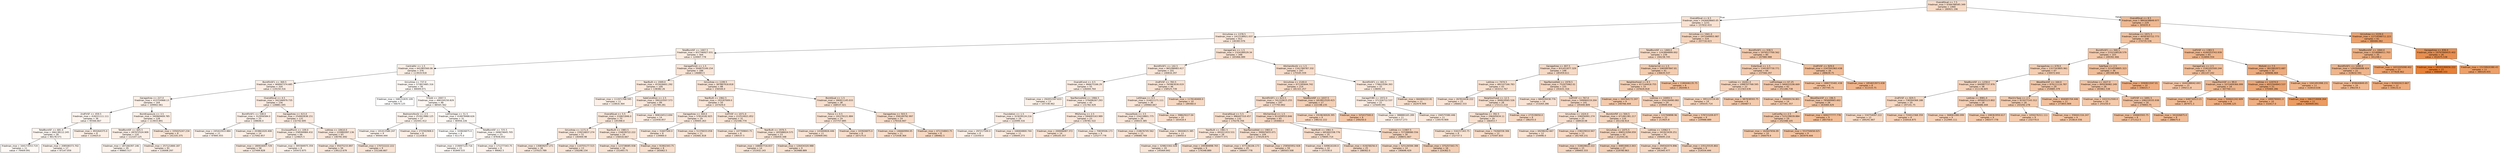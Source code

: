 digraph Tree {
node [shape=box, style="filled", color="black", fontname="helvetica"] ;
edge [fontname="helvetica"] ;
0 [label="OverallQual <= 7.5\nfriedman_mse = 6306788585.349\nsamples = 1460\nvalue = 180921.196", fillcolor="#f8dcc7"] ;
1 [label="OverallQual <= 6.5\nfriedman_mse = 2426928665.05\nsamples = 1231\nvalue = 157832.433", fillcolor="#f9e2d2"] ;
0 -> 1 [labeldistance=2.5, labelangle=45, headlabel="True"] ;
2 [label="GrLivArea <= 1378.5\nfriedman_mse = 1411538921.037\nsamples = 912\nvalue = 140383.976", fillcolor="#fae7d9"] ;
1 -> 2 ;
3 [label="TotalBsmtSF <= 1007.5\nfriedman_mse = 837746927.031\nsamples = 564\nvalue = 124907.778", fillcolor="#fbece0"] ;
2 -> 3 ;
4 [label="CentralAir <= 1.5\nfriedman_mse = 641983560.06\nsamples = 376\nvalue = 113919.918", fillcolor="#fcefe5"] ;
3 -> 4 ;
5 [label="BsmtFinSF1 <= 369.5\nfriedman_mse = 469947374.685\nsamples = 320\nvalue = 119154.316", fillcolor="#fbede3"] ;
4 -> 5 ;
6 [label="GarageArea <= 227.0\nfriedman_mse = 415724968.13\nsamples = 164\nvalue = 109902.061", fillcolor="#fcf0e7"] ;
5 -> 6 ;
7 [label="2ndFlrSF <= 459.5\nfriedman_mse = 418221111.111\nsamples = 36\nvalue = 95566.667", fillcolor="#fdf4ee"] ;
6 -> 7 ;
8 [label="TotalBsmtSF <= 681.0\nfriedman_mse = 266138112.245\nsamples = 28\nvalue = 90178.571", fillcolor="#fdf5f0"] ;
7 -> 8 ;
9 [label="friedman_mse = 164173553.719\nsamples = 11\nvalue = 79409.091", fillcolor="#fef9f5"] ;
8 -> 9 ;
10 [label="friedman_mse = 208508373.702\nsamples = 17\nvalue = 97147.059", fillcolor="#fdf3ed"] ;
8 -> 10 ;
11 [label="friedman_mse = 493264375.0\nsamples = 8\nvalue = 114425.0", fillcolor="#fcefe5"] ;
7 -> 11 ;
12 [label="BsmtExposure <= 3.5\nfriedman_mse = 340969409.785\nsamples = 128\nvalue = 113933.891", fillcolor="#fcefe5"] ;
6 -> 12 ;
13 [label="TotalBsmtSF <= 605.5\nfriedman_mse = 287972524.909\nsamples = 120\nvalue = 112107.125", fillcolor="#fcefe6"] ;
12 -> 13 ;
14 [label="friedman_mse = 187166397.146\nsamples = 29\nvalue = 99865.517", fillcolor="#fcf3ec"] ;
13 -> 14 ;
15 [label="friedman_mse = 257121800.187\nsamples = 91\nvalue = 116008.297", fillcolor="#fceee4"] ;
13 -> 15 ;
16 [label="friedman_mse = 335025247.234\nsamples = 8\nvalue = 141335.375", fillcolor="#fae7d9"] ;
12 -> 16 ;
17 [label="OverallQual <= 4.5\nfriedman_mse = 342346979.735\nsamples = 156\nvalue = 128881.045", fillcolor="#fbeadf"] ;
5 -> 17 ;
18 [label="BsmtFinSF1 <= 548.0\nfriedman_mse = 312956584.0\nsamples = 25\nvalue = 108646.0", fillcolor="#fcf0e8"] ;
17 -> 18 ;
19 [label="friedman_mse = 245422933.884\nsamples = 11\nvalue = 97895.455", fillcolor="#fdf3ed"] ;
18 -> 19 ;
20 [label="friedman_mse = 203861020.408\nsamples = 14\nvalue = 117092.857", fillcolor="#fbeee4"] ;
18 -> 20 ;
21 [label="GarageArea <= 415.0\nfriedman_mse = 254902838.151\nsamples = 131\nvalue = 132742.695", fillcolor="#fbe9dd"] ;
17 -> 21 ;
22 [label="EnclosedPorch <= 109.0\nfriedman_mse = 258594984.432\nsamples = 66\nvalue = 124825.5", fillcolor="#fbece0"] ;
21 -> 22 ;
23 [label="friedman_mse = 180916007.729\nsamples = 58\nvalue = 127494.828", fillcolor="#fbebdf"] ;
22 -> 23 ;
24 [label="friedman_mse = 395584975.359\nsamples = 8\nvalue = 105472.875", fillcolor="#fcf1e9"] ;
22 -> 24 ;
25 [label="LotArea <= 10610.0\nfriedman_mse = 122882097.136\nsamples = 65\nvalue = 140781.692", fillcolor="#fae7d9"] ;
21 -> 25 ;
26 [label="friedman_mse = 95075233.897\nsamples = 56\nvalue = 139112.679", fillcolor="#fae7da"] ;
25 -> 26 ;
27 [label="friedman_mse = 170722222.222\nsamples = 9\nvalue = 151166.667", fillcolor="#f9e4d5"] ;
25 -> 27 ;
28 [label="GrLivArea <= 737.0\nfriedman_mse = 573823485.316\nsamples = 56\nvalue = 84009.071", fillcolor="#fdf7f3"] ;
4 -> 28 ;
29 [label="friedman_mse = 348151835.109\nsamples = 8\nvalue = 56670.125", fillcolor="#ffffff"] ;
28 -> 29 ;
30 [label="YrSold <= 2007.5\nfriedman_mse = 466104150.829\nsamples = 48\nvalue = 88565.562", fillcolor="#fdf6f1"] ;
28 -> 30 ;
31 [label="BedroomAbvGr <= 2.5\nfriedman_mse = 253913980.125\nsamples = 17\nvalue = 102441.412", fillcolor="#fcf2ea"] ;
30 -> 31 ;
32 [label="friedman_mse = 101413580.247\nsamples = 9\nvalue = 94444.444", fillcolor="#fdf4ee"] ;
31 -> 32 ;
33 [label="friedman_mse = 272592908.0\nsamples = 8\nvalue = 111438.0", fillcolor="#fcefe6"] ;
31 -> 33 ;
34 [label="LotFrontage <= 51.5\nfriedman_mse = 418978488.626\nsamples = 31\nvalue = 80956.226", fillcolor="#fef8f4"] ;
30 -> 34 ;
35 [label="friedman_mse = 320826875.0\nsamples = 8\nvalue = 61175.0", fillcolor="#fffefd"] ;
34 -> 35 ;
36 [label="TotalBsmtSF <= 725.5\nfriedman_mse = 269674645.705\nsamples = 23\nvalue = 87836.652", fillcolor="#fdf6f1"] ;
34 -> 36 ;
37 [label="friedman_mse = 219097129.716\nsamples = 15\nvalue = 81849.533", fillcolor="#fef8f4"] ;
36 -> 37 ;
38 [label="friedman_mse = 171277343.75\nsamples = 8\nvalue = 99062.5", fillcolor="#fdf3ec"] ;
36 -> 38 ;
39 [label="GarageFinish <= 1.5\nfriedman_mse = 504875149.154\nsamples = 188\nvalue = 146883.5", fillcolor="#fae5d7"] ;
3 -> 39 ;
40 [label="YearBuilt <= 1949.0\nfriedman_mse = 453426601.292\nsamples = 100\nvalue = 138382.26", fillcolor="#fae8da"] ;
39 -> 40 ;
41 [label="friedman_mse = 111971768.595\nsamples = 11\nvalue = 110816.364", fillcolor="#fcf0e7"] ;
40 -> 41 ;
42 [label="SaleCondition <= 2.5\nfriedman_mse = 390103507.573\nsamples = 89\nvalue = 141789.281", fillcolor="#fae7d9"] ;
40 -> 42 ;
43 [label="OverallQual <= 5.5\nfriedman_mse = 210621846.0\nsamples = 75\nvalue = 145398.0", fillcolor="#fae6d7"] ;
42 -> 43 ;
44 [label="GrLivArea <= 1171.0\nfriedman_mse = 159216837.274\nsamples = 51\nvalue = 140400.98", fillcolor="#fae7d9"] ;
43 -> 44 ;
45 [label="friedman_mse = 130839257.271\nsamples = 38\nvalue = 137015.789", fillcolor="#fae8db"] ;
44 -> 45 ;
46 [label="friedman_mse = 110755177.515\nsamples = 13\nvalue = 150296.154", fillcolor="#f9e4d5"] ;
44 -> 46 ;
47 [label="YearBuilt <= 1983.5\nfriedman_mse = 154039722.222\nsamples = 24\nvalue = 156016.667", fillcolor="#f9e3d2"] ;
43 -> 47 ;
48 [label="friedman_mse = 123738085.938\nsamples = 16\nvalue = 151493.75", fillcolor="#f9e4d4"] ;
47 -> 48 ;
49 [label="friedman_mse = 91902343.75\nsamples = 8\nvalue = 165062.5", fillcolor="#f9e0ce"] ;
47 -> 49 ;
50 [label="friedman_mse = 908104513.694\nsamples = 14\nvalue = 122456.857", fillcolor="#fbece1"] ;
42 -> 50 ;
51 [label="GrLivArea <= 1199.5\nfriedman_mse = 387887918.818\nsamples = 88\nvalue = 156544.0", fillcolor="#f9e2d2"] ;
39 -> 51 ;
52 [label="YearBuilt <= 1962.5\nfriedman_mse = 193187009.0\nsamples = 50\nvalue = 147429.0", fillcolor="#fae5d6"] ;
51 -> 52 ;
53 [label="GarageArea <= 304.0\nfriedman_mse = 57814182.825\nsamples = 19\nvalue = 139405.263", fillcolor="#fae7da"] ;
52 -> 53 ;
54 [label="friedman_mse = 31607500.0\nsamples = 8\nvalue = 134900.0", fillcolor="#fae9dc"] ;
53 -> 54 ;
55 [label="friedman_mse = 51376033.058\nsamples = 11\nvalue = 142681.818", fillcolor="#fae6d8"] ;
53 -> 55 ;
56 [label="1stFlrSF <= 1071.0\nfriedman_mse = 212514021.852\nsamples = 31\nvalue = 152346.774", fillcolor="#f9e4d4"] ;
52 -> 56 ;
57 [label="friedman_mse = 107709843.75\nsamples = 8\nvalue = 140537.5", fillcolor="#fae7d9"] ;
56 -> 57 ;
58 [label="YearBuilt <= 1976.5\nfriedman_mse = 183588024.575\nsamples = 23\nvalue = 156454.348", fillcolor="#f9e3d2"] ;
56 -> 58 ;
59 [label="friedman_mse = 168067716.837\nsamples = 14\nvalue = 151932.143", fillcolor="#f9e4d4"] ;
58 -> 59 ;
60 [label="friedman_mse = 126434320.988\nsamples = 9\nvalue = 163488.889", fillcolor="#f9e1cf"] ;
58 -> 60 ;
61 [label="BsmtQual <= 1.5\nfriedman_mse = 390911145.033\nsamples = 38\nvalue = 168537.421", fillcolor="#f8dfcd"] ;
51 -> 61 ;
62 [label="Fence <= 0.5\nfriedman_mse = 191276121.884\nsamples = 19\nvalue = 157757.895", fillcolor="#f9e2d2"] ;
61 -> 62 ;
63 [label="friedman_mse = 143400826.446\nsamples = 11\nvalue = 150909.091", fillcolor="#f9e4d5"] ;
62 -> 63 ;
64 [label="friedman_mse = 103926875.0\nsamples = 8\nvalue = 167175.0", fillcolor="#f8dfcd"] ;
62 -> 64 ;
65 [label="GarageArea <= 503.5\nfriedman_mse = 358149792.997\nsamples = 19\nvalue = 179316.947", fillcolor="#f8dcc8"] ;
61 -> 65 ;
66 [label="friedman_mse = 146660994.05\nsamples = 11\nvalue = 171938.364", fillcolor="#f8decb"] ;
65 -> 66 ;
67 [label="friedman_mse = 471154843.75\nsamples = 8\nvalue = 189462.5", fillcolor="#f7d9c3"] ;
65 -> 67 ;
68 [label="GarageCars <= 1.5\nfriedman_mse = 1324189529.34\nsamples = 348\nvalue = 165466.089", fillcolor="#f9e0ce"] ;
2 -> 68 ;
69 [label="BsmtFinSF1 <= 142.5\nfriedman_mse = 865288483.417\nsamples = 101\nvalue = 140816.297", fillcolor="#fae7d9"] ;
68 -> 69 ;
70 [label="OverallCond <= 4.5\nfriedman_mse = 466675166.29\nsamples = 55\nvalue = 126004.764", fillcolor="#fbebe0"] ;
69 -> 70 ;
71 [label="friedman_mse = 292051597.633\nsamples = 13\nvalue = 107338.462", fillcolor="#fcf1e8"] ;
70 -> 71 ;
72 [label="YearRemodAdd <= 1966.5\nfriedman_mse = 379496267.293\nsamples = 42\nvalue = 131782.429", fillcolor="#fbeadd"] ;
70 -> 72 ;
73 [label="Foundation <= 1.5\nfriedman_mse = 323039124.216\nsamples = 19\nvalue = 122099.316", fillcolor="#fbece2"] ;
72 -> 73 ;
74 [label="friedman_mse = 297217500.0\nsamples = 8\nvalue = 110350.0", fillcolor="#fcf0e7"] ;
73 -> 74 ;
75 [label="friedman_mse = 168404800.744\nsamples = 11\nvalue = 130644.273", fillcolor="#fbeade"] ;
73 -> 75 ;
76 [label="MSZoning <= 2.5\nfriedman_mse = 284693163.989\nsamples = 23\nvalue = 139781.522", fillcolor="#fae7da"] ;
72 -> 76 ;
77 [label="friedman_mse = 200006087.372\nsamples = 14\nvalue = 149105.357", fillcolor="#fae5d6"] ;
76 -> 77 ;
78 [label="friedman_mse = 70839506.173\nsamples = 9\nvalue = 125277.778", fillcolor="#fbebe0"] ;
76 -> 78 ;
79 [label="2ndFlrSF <= 783.5\nfriedman_mse = 765963030.019\nsamples = 46\nvalue = 158525.739", fillcolor="#f9e2d1"] ;
69 -> 79 ;
80 [label="LotShape <= 0.5\nfriedman_mse = 314011171.111\nsamples = 36\nvalue = 149960.667", fillcolor="#fae4d5"] ;
79 -> 80 ;
81 [label="HouseStyle <= 3.5\nfriedman_mse = 154218801.775\nsamples = 26\nvalue = 144015.385", fillcolor="#fae6d8"] ;
80 -> 81 ;
82 [label="friedman_mse = 218676745.562\nsamples = 13\nvalue = 149080.769", fillcolor="#fae5d6"] ;
81 -> 82 ;
83 [label="friedman_mse = 38444615.385\nsamples = 13\nvalue = 138950.0", fillcolor="#fae8da"] ;
81 -> 83 ;
84 [label="friedman_mse = 398629227.04\nsamples = 10\nvalue = 165418.4", fillcolor="#f9e0ce"] ;
80 -> 84 ;
85 [label="friedman_mse = 1178140400.0\nsamples = 10\nvalue = 189360.0", fillcolor="#f7d9c3"] ;
79 -> 85 ;
86 [label="KitchenAbvGr <= 1.5\nfriedman_mse = 1161784787.332\nsamples = 247\nvalue = 175545.559", fillcolor="#f8ddca"] ;
68 -> 86 ;
87 [label="GrLivArea <= 2140.0\nfriedman_mse = 971185644.742\nsamples = 214\nvalue = 181321.257", fillcolor="#f8dbc7"] ;
86 -> 87 ;
88 [label="BsmtFinSF1 <= 623.5\nfriedman_mse = 741310615.255\nsamples = 197\nvalue = 177793.802", fillcolor="#f8dcc9"] ;
87 -> 88 ;
89 [label="OverallQual <= 5.5\nfriedman_mse = 486447310.457\nsamples = 132\nvalue = 170276.356", fillcolor="#f8dfcc"] ;
88 -> 89 ;
90 [label="YearBuilt <= 1961.5\nfriedman_mse = 491011433.531\nsamples = 28\nvalue = 154477.571", fillcolor="#f9e3d3"] ;
89 -> 90 ;
91 [label="friedman_mse = 329823302.028\nsamples = 19\nvalue = 145064.842", fillcolor="#fae6d7"] ;
90 -> 91 ;
92 [label="friedman_mse = 249384898.765\nsamples = 9\nvalue = 174348.889", fillcolor="#f8ddca"] ;
90 -> 92 ;
93 [label="YearRemodAdd <= 1983.0\nfriedman_mse = 399925655.071\nsamples = 104\nvalue = 174529.875", fillcolor="#f8ddca"] ;
89 -> 93 ;
94 [label="friedman_mse = 477136106.173\nsamples = 45\nvalue = 166697.778", fillcolor="#f9e0ce"] ;
93 -> 94 ;
95 [label="friedman_mse = 258565952.928\nsamples = 59\nvalue = 180503.508", fillcolor="#f8dcc7"] ;
93 -> 95 ;
96 [label="KitchenQual <= 1.5\nfriedman_mse = 911059553.846\nsamples = 65\nvalue = 193060.0", fillcolor="#f7d8c2"] ;
88 -> 96 ;
97 [label="YearBuilt <= 1961.5\nfriedman_mse = 681602338.776\nsamples = 35\nvalue = 179695.714", fillcolor="#f8dcc8"] ;
96 -> 97 ;
98 [label="friedman_mse = 649616100.0\nsamples = 10\nvalue = 157530.0", fillcolor="#f9e2d2"] ;
97 -> 98 ;
99 [label="friedman_mse = 419258256.0\nsamples = 25\nvalue = 188562.0", fillcolor="#f7d9c4"] ;
97 -> 99 ;
100 [label="LotArea <= 11907.5\nfriedman_mse = 727288080.556\nsamples = 30\nvalue = 208651.667", fillcolor="#f6d4bb"] ;
96 -> 100 ;
101 [label="friedman_mse = 525126594.388\nsamples = 14\nvalue = 190696.429", fillcolor="#f7d9c3"] ;
100 -> 101 ;
102 [label="friedman_mse = 375257343.75\nsamples = 16\nvalue = 224362.5", fillcolor="#f5cfb4"] ;
100 -> 102 ;
103 [label="TotalBsmtSF <= 1037.5\nfriedman_mse = 1819912520.415\nsamples = 17\nvalue = 222198.235", fillcolor="#f5d0b5"] ;
87 -> 103 ;
104 [label="friedman_mse = 1919636928.395\nsamples = 9\nvalue = 198152.222", fillcolor="#f7d7c0"] ;
103 -> 104 ;
105 [label="friedman_mse = 325437500.0\nsamples = 8\nvalue = 249250.0", fillcolor="#f4c8a9"] ;
103 -> 105 ;
106 [label="BsmtFinSF1 <= 441.5\nfriedman_mse = 778623594.393\nsamples = 33\nvalue = 138091.03", fillcolor="#fae8da"] ;
86 -> 106 ;
107 [label="GarageYrBlt <= 1972.0\nfriedman_mse = 371326712.537\nsamples = 22\nvalue = 125649.091", fillcolor="#fbebe0"] ;
106 -> 107 ;
108 [label="friedman_mse = 388880165.289\nsamples = 11\nvalue = 116727.273", fillcolor="#fbeee4"] ;
107 -> 108 ;
109 [label="friedman_mse = 194575580.446\nsamples = 11\nvalue = 134570.909", fillcolor="#fae9dc"] ;
107 -> 109 ;
110 [label="friedman_mse = 664406222.81\nsamples = 11\nvalue = 162974.909", fillcolor="#f9e1cf"] ;
106 -> 110 ;
111 [label="GrLivArea <= 1941.0\nfriedman_mse = 1971049955.987\nsamples = 319\nvalue = 207716.423", fillcolor="#f6d4bb"] ;
1 -> 111 ;
112 [label="TotalBsmtSF <= 1469.0\nfriedman_mse = 1243894899.002\nsamples = 239\nvalue = 194238.745", fillcolor="#f7d8c1"] ;
111 -> 112 ;
113 [label="GarageArea <= 407.5\nfriedman_mse = 831451877.329\nsamples = 198\nvalue = 185459.611", fillcolor="#f7dac5"] ;
112 -> 113 ;
114 [label="LotArea <= 7474.5\nfriedman_mse = 482107166.783\nsamples = 43\nvalue = 163212.767", fillcolor="#f9e1cf"] ;
113 -> 114 ;
115 [label="friedman_mse = 267810436.222\nsamples = 15\nvalue = 146602.333", fillcolor="#fae5d7"] ;
114 -> 115 ;
116 [label="Neighborhood <= 12.5\nfriedman_mse = 369919565.526\nsamples = 28\nvalue = 172111.214", fillcolor="#f8decb"] ;
114 -> 116 ;
117 [label="GarageArea <= 392.5\nfriedman_mse = 296445634.11\nsamples = 20\nvalue = 166453.7", fillcolor="#f9e0ce"] ;
116 -> 117 ;
118 [label="friedman_mse = 316157343.75\nsamples = 8\nvalue = 152737.5", fillcolor="#f9e4d4"] ;
117 -> 118 ;
119 [label="friedman_mse = 74266558.306\nsamples = 12\nvalue = 175597.833", fillcolor="#f8ddca"] ;
117 -> 119 ;
120 [label="friedman_mse = 273539050.0\nsamples = 8\nvalue = 186255.0", fillcolor="#f7dac5"] ;
116 -> 120 ;
121 [label="YearRemodAdd <= 1978.5\nfriedman_mse = 752975962.01\nsamples = 155\nvalue = 191631.316", fillcolor="#f7d8c2"] ;
113 -> 121 ;
122 [label="friedman_mse = 684939438.776\nsamples = 14\nvalue = 153264.286", fillcolor="#f9e3d4"] ;
121 -> 122 ;
123 [label="1stFlrSF <= 767.0\nfriedman_mse = 599060219.204\nsamples = 141\nvalue = 195440.809", fillcolor="#f7d7c1"] ;
121 -> 123 ;
124 [label="GrLivArea <= 1424.0\nfriedman_mse = 336056991.274\nsamples = 25\nvalue = 168918.08", fillcolor="#f8dfcd"] ;
123 -> 124 ;
125 [label="friedman_mse = 69298242.667\nsamples = 12\nvalue = 154996.0", fillcolor="#f9e3d3"] ;
124 -> 125 ;
126 [label="friedman_mse = 238229010.947\nsamples = 13\nvalue = 181769.231", fillcolor="#f8dbc7"] ;
124 -> 126 ;
127 [label="BsmtUnfSF <= 504.5\nfriedman_mse = 471461381.217\nsamples = 116\nvalue = 201156.914", fillcolor="#f6d6be"] ;
123 -> 127 ;
128 [label="GrLivArea <= 1475.5\nfriedman_mse = 496513294.059\nsamples = 42\nvalue = 212541.81", fillcolor="#f6d3b9"] ;
127 -> 128 ;
129 [label="friedman_mse = 318028622.222\nsamples = 15\nvalue = 199493.333", fillcolor="#f7d6bf"] ;
128 -> 129 ;
130 [label="friedman_mse = 448530813.443\nsamples = 27\nvalue = 219790.963", fillcolor="#f5d0b6"] ;
128 -> 130 ;
131 [label="LotArea <= 12062.5\nfriedman_mse = 341923439.251\nsamples = 74\nvalue = 194695.216", fillcolor="#f7d8c1"] ;
127 -> 131 ;
132 [label="friedman_mse = 294542074.896\nsamples = 65\nvalue = 191945.477", fillcolor="#f7d8c2"] ;
131 -> 132 ;
133 [label="friedman_mse = 235125535.802\nsamples = 9\nvalue = 214554.444", fillcolor="#f6d2b8"] ;
131 -> 133 ;
134 [label="Exterior1st <= 1.5\nfriedman_mse = 1065997847.81\nsamples = 41\nvalue = 236635.537", fillcolor="#f4ccae"] ;
112 -> 134 ;
135 [label="Neighborhood <= 8.5\nfriedman_mse = 417144418.755\nsamples = 33\nvalue = 225626.818", fillcolor="#f5cfb3"] ;
134 -> 135 ;
136 [label="friedman_mse = 269764172.247\nsamples = 9\nvalue = 240766.444", fillcolor="#f4caac"] ;
135 -> 136 ;
137 [label="LotArea <= 10493.5\nfriedman_mse = 354226490.082\nsamples = 24\nvalue = 219949.458", fillcolor="#f5d0b6"] ;
135 -> 137 ;
138 [label="friedman_mse = 122769898.96\nsamples = 15\nvalue = 213925.8", fillcolor="#f6d2b8"] ;
137 -> 138 ;
139 [label="friedman_mse = 578723209.877\nsamples = 9\nvalue = 229988.889", fillcolor="#f5ceb1"] ;
137 -> 139 ;
140 [label="friedman_mse = 1180446135.75\nsamples = 8\nvalue = 282046.5", fillcolor="#f2bf9a"] ;
134 -> 140 ;
141 [label="BsmtFinSF1 <= 938.5\nfriedman_mse = 1979517700.562\nsamples = 80\nvalue = 247980.988", fillcolor="#f4c8a9"] ;
111 -> 141 ;
142 [label="ExterQual <= 1.5\nfriedman_mse = 1345307730.771\nsamples = 64\nvalue = 237566.297", fillcolor="#f4cbae"] ;
141 -> 142 ;
143 [label="LotArea <= 16261.0\nfriedman_mse = 1088707768.595\nsamples = 22\nvalue = 211563.636", fillcolor="#f6d3ba"] ;
142 -> 143 ;
144 [label="friedman_mse = 395123724.49\nsamples = 14\nvalue = 195035.714", fillcolor="#f7d8c1"] ;
143 -> 144 ;
145 [label="friedman_mse = 987838593.75\nsamples = 8\nvalue = 240487.5", fillcolor="#f4cbad"] ;
143 -> 145 ;
146 [label="LotFrontage <= 67.25\nfriedman_mse = 940033106.669\nsamples = 42\nvalue = 251186.738", fillcolor="#f4c7a8"] ;
142 -> 146 ;
147 [label="friedman_mse = 399069156.801\nsamples = 14\nvalue = 227391.357", fillcolor="#f5ceb2"] ;
146 -> 147 ;
148 [label="WoodDeckSF <= 196.5\nfriedman_mse = 785849965.602\nsamples = 28\nvalue = 263084.429", fillcolor="#f3c4a2"] ;
146 -> 148 ;
149 [label="LotConfig <= 2.5\nfriedman_mse = 515139039.884\nsamples = 19\nvalue = 252348.105", fillcolor="#f3c7a7"] ;
148 -> 149 ;
150 [label="friedman_mse = 162647656.09\nsamples = 10\nvalue = 240079.9", fillcolor="#f4cbad"] ;
149 -> 150 ;
151 [label="friedman_mse = 553750658.025\nsamples = 9\nvalue = 265979.444", fillcolor="#f3c3a1"] ;
149 -> 151 ;
152 [label="friedman_mse = 600277777.778\nsamples = 9\nvalue = 285750.0", fillcolor="#f2be98"] ;
148 -> 152 ;
153 [label="2ndFlrSF <= 929.0\nfriedman_mse = 2347041963.438\nsamples = 16\nvalue = 289639.75", fillcolor="#f1bd97"] ;
141 -> 153 ;
154 [label="friedman_mse = 1880735481.438\nsamples = 8\nvalue = 267745.75", fillcolor="#f3c3a0"] ;
153 -> 154 ;
155 [label="friedman_mse = 1854653973.438\nsamples = 8\nvalue = 311533.75", fillcolor="#f0b68d"] ;
153 -> 155 ;
156 [label="OverallQual <= 8.5\nfriedman_mse = 8893038849.977\nsamples = 229\nvalue = 305035.9", fillcolor="#f0b890"] ;
0 -> 156 [labeldistance=2.5, labelangle=-45, headlabel="False"] ;
157 [label="GrLivArea <= 1971.5\nfriedman_mse = 4058765722.773\nsamples = 168\nvalue = 274735.536", fillcolor="#f2c19d"] ;
156 -> 157 ;
158 [label="BsmtFinSF1 <= 940.5\nfriedman_mse = 2332108528.579\nsamples = 103\nvalue = 249392.466", fillcolor="#f4c8a9"] ;
157 -> 158 ;
159 [label="GarageArea <= 678.0\nfriedman_mse = 1327343805.961\nsamples = 67\nvalue = 230072.642", fillcolor="#f5ceb1"] ;
158 -> 159 ;
160 [label="TotalBsmtSF <= 1258.0\nfriedman_mse = 840987737.976\nsamples = 38\nvalue = 211136.605", fillcolor="#f6d3ba"] ;
159 -> 160 ;
161 [label="2ndFlrSF <= 829.5\nfriedman_mse = 738304368.188\nsamples = 20\nvalue = 197141.75", fillcolor="#f7d7c0"] ;
160 -> 161 ;
162 [label="friedman_mse = 334754097.222\nsamples = 12\nvalue = 184291.667", fillcolor="#f7dbc6"] ;
161 -> 162 ;
163 [label="friedman_mse = 724412368.359\nsamples = 8\nvalue = 216416.875", fillcolor="#f6d1b7"] ;
161 -> 163 ;
164 [label="LotArea <= 8981.0\nfriedman_mse = 495665123.802\nsamples = 18\nvalue = 226686.444", fillcolor="#f5ceb3"] ;
160 -> 164 ;
165 [label="friedman_mse = 368061080.099\nsamples = 9\nvalue = 212995.111", fillcolor="#f6d2b9"] ;
164 -> 165 ;
166 [label="friedman_mse = 248363950.617\nsamples = 9\nvalue = 240377.778", fillcolor="#f4cbad"] ;
164 -> 166 ;
167 [label="WoodDeckSF <= 164.0\nfriedman_mse = 879111116.787\nsamples = 29\nvalue = 254885.379", fillcolor="#f3c6a6"] ;
159 -> 167 ;
168 [label="MasVnrType <= 2.5\nfriedman_mse = 815077143.312\nsamples = 18\nvalue = 243292.278", fillcolor="#f4caab"] ;
167 -> 168 ;
169 [label="friedman_mse = 1050276311.111\nsamples = 9\nvalue = 232770.0", fillcolor="#f5cdb0"] ;
168 -> 169 ;
170 [label="friedman_mse = 358441316.247\nsamples = 9\nvalue = 253814.556", fillcolor="#f3c7a7"] ;
168 -> 170 ;
171 [label="friedman_mse = 404085704.446\nsamples = 11\nvalue = 273855.909", fillcolor="#f2c19e"] ;
167 -> 171 ;
172 [label="SaleType <= 2.5\nfriedman_mse = 2214558805.323\nsamples = 36\nvalue = 285348.806", fillcolor="#f2be98"] ;
158 -> 172 ;
173 [label="GrLivArea <= 1627.0\nfriedman_mse = 895036982.249\nsamples = 26\nvalue = 265861.538", fillcolor="#f3c3a1"] ;
172 -> 173 ;
174 [label="friedman_mse = 1022312500.0\nsamples = 10\nvalue = 243250.0", fillcolor="#f4caab"] ;
173 -> 174 ;
175 [label="1stFlrSF <= 1691.5\nfriedman_mse = 296219335.938\nsamples = 16\nvalue = 279993.75", fillcolor="#f2bf9b"] ;
173 -> 175 ;
176 [label="friedman_mse = 100683593.75\nsamples = 8\nvalue = 271312.5", fillcolor="#f2c29f"] ;
175 -> 176 ;
177 [label="friedman_mse = 341026875.0\nsamples = 8\nvalue = 288675.0", fillcolor="#f1bd97"] ;
175 -> 177 ;
178 [label="friedman_mse = 2090822047.81\nsamples = 10\nvalue = 336015.7", fillcolor="#efaf82"] ;
172 -> 178 ;
179 [label="1stFlrSF <= 1383.5\nfriedman_mse = 4164353743.939\nsamples = 65\nvalue = 314894.554", fillcolor="#f0b58b"] ;
157 -> 179 ;
180 [label="GarageCars <= 2.5\nfriedman_mse = 2182202500.244\nsamples = 33\nvalue = 281147.242", fillcolor="#f2bf9a"] ;
179 -> 180 ;
181 [label="friedman_mse = 1644188042.693\nsamples = 15\nvalue = 249211.8", fillcolor="#f4c8a9"] ;
180 -> 181 ;
182 [label="OpenPorchSF <= 99.0\nfriedman_mse = 1072409366.099\nsamples = 18\nvalue = 307760.111", fillcolor="#f0b78e"] ;
180 -> 182 ;
183 [label="friedman_mse = 648730513.21\nsamples = 10\nvalue = 287971.3", fillcolor="#f1bd97"] ;
182 -> 183 ;
184 [label="friedman_mse = 500641242.609\nsamples = 8\nvalue = 332496.125", fillcolor="#efb083"] ;
182 -> 184 ;
185 [label="MoSold <= 7.5\nfriedman_mse = 3822802872.687\nsamples = 32\nvalue = 349696.469", fillcolor="#eeab7c"] ;
179 -> 185 ;
186 [label="LotArea <= 12474.0\nfriedman_mse = 4022564843.537\nsamples = 21\nvalue = 370484.286", fillcolor="#eda572"] ;
185 -> 186 ;
187 [label="friedman_mse = 1899790001.0\nsamples = 10\nvalue = 332617.0", fillcolor="#efb083"] ;
186 -> 187 ;
188 [label="friedman_mse = 3463719008.264\nsamples = 11\nvalue = 404909.091", fillcolor="#ea9c63"] ;
186 -> 188 ;
189 [label="friedman_mse = 1041491998.231\nsamples = 11\nvalue = 310010.636", fillcolor="#f0b78d"] ;
185 -> 189 ;
190 [label="GrLivArea <= 2229.0\nfriedman_mse = 12714598711.223\nsamples = 61\nvalue = 388486.082", fillcolor="#eba06a"] ;
156 -> 190 ;
191 [label="TotalBsmtSF <= 1840.0\nfriedman_mse = 2218086011.703\nsamples = 35\nvalue = 341248.2", fillcolor="#eeae7f"] ;
190 -> 191 ;
192 [label="BsmtFinSF1 <= 1090.0\nfriedman_mse = 1293940088.424\nsamples = 22\nvalue = 319632.591", fillcolor="#f0b489"] ;
191 -> 192 ;
193 [label="friedman_mse = 859640849.05\nsamples = 10\nvalue = 296234.5", fillcolor="#f1bb94"] ;
192 -> 193 ;
194 [label="friedman_mse = 819442615.667\nsamples = 12\nvalue = 339131.0", fillcolor="#eeae80"] ;
192 -> 194 ;
195 [label="friedman_mse = 1653205098.402\nsamples = 13\nvalue = 377828.462", fillcolor="#eca36f"] ;
191 -> 195 ;
196 [label="GarageArea <= 836.0\nfriedman_mse = 19797069435.402\nsamples = 26\nvalue = 452075.538", fillcolor="#e88e4e"] ;
190 -> 196 ;
197 [label="friedman_mse = 18193190656.222\nsamples = 15\nvalue = 498089.333", fillcolor="#e58139"] ;
196 -> 197 ;
198 [label="friedman_mse = 15159920380.43\nsamples = 11\nvalue = 389329.455", fillcolor="#eba06a"] ;
196 -> 198 ;
}